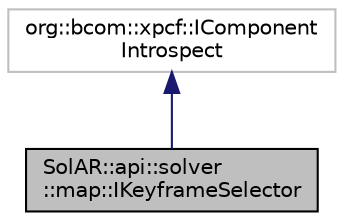 digraph "SolAR::api::solver::map::IKeyframeSelector"
{
 // LATEX_PDF_SIZE
  edge [fontname="Helvetica",fontsize="10",labelfontname="Helvetica",labelfontsize="10"];
  node [fontname="Helvetica",fontsize="10",shape=record];
  Node1 [label="SolAR::api::solver\l::map::IKeyframeSelector",height=0.2,width=0.4,color="black", fillcolor="grey75", style="filled", fontcolor="black",tooltip="Determines if a frame is a keyframe candidate. UUID: 4d5f2abe-beb7-11e8-a355-529269fb1459"];
  Node2 -> Node1 [dir="back",color="midnightblue",fontsize="10",style="solid",fontname="Helvetica"];
  Node2 [label="org::bcom::xpcf::IComponent\lIntrospect",height=0.2,width=0.4,color="grey75", fillcolor="white", style="filled",tooltip=" "];
}
